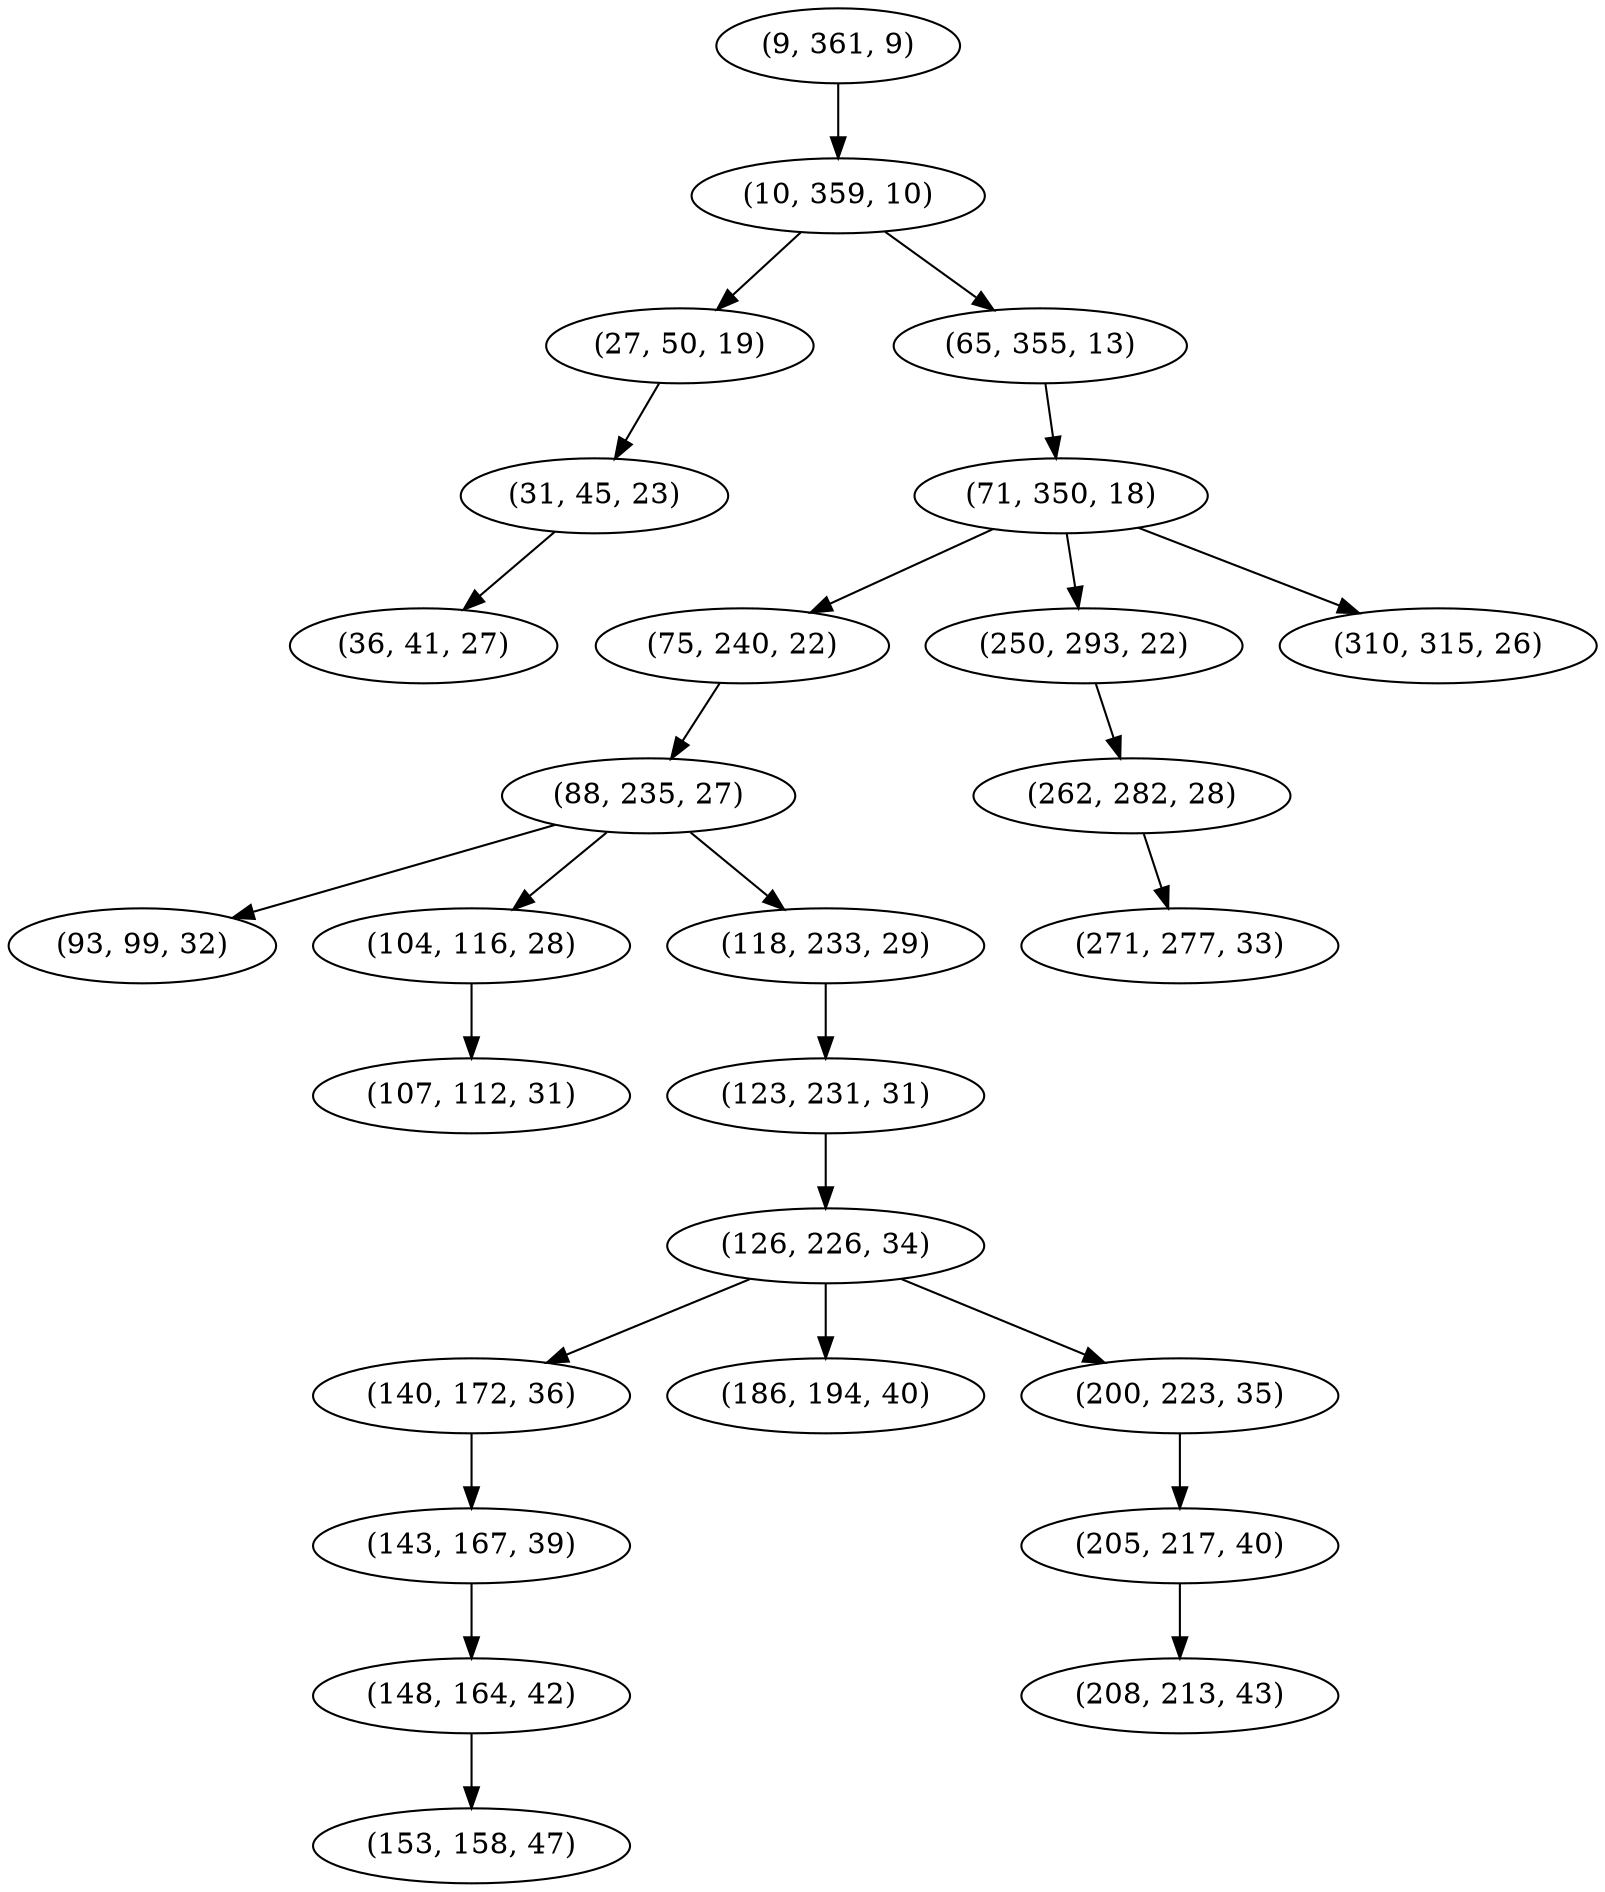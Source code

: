 digraph tree {
    "(9, 361, 9)";
    "(10, 359, 10)";
    "(27, 50, 19)";
    "(31, 45, 23)";
    "(36, 41, 27)";
    "(65, 355, 13)";
    "(71, 350, 18)";
    "(75, 240, 22)";
    "(88, 235, 27)";
    "(93, 99, 32)";
    "(104, 116, 28)";
    "(107, 112, 31)";
    "(118, 233, 29)";
    "(123, 231, 31)";
    "(126, 226, 34)";
    "(140, 172, 36)";
    "(143, 167, 39)";
    "(148, 164, 42)";
    "(153, 158, 47)";
    "(186, 194, 40)";
    "(200, 223, 35)";
    "(205, 217, 40)";
    "(208, 213, 43)";
    "(250, 293, 22)";
    "(262, 282, 28)";
    "(271, 277, 33)";
    "(310, 315, 26)";
    "(9, 361, 9)" -> "(10, 359, 10)";
    "(10, 359, 10)" -> "(27, 50, 19)";
    "(10, 359, 10)" -> "(65, 355, 13)";
    "(27, 50, 19)" -> "(31, 45, 23)";
    "(31, 45, 23)" -> "(36, 41, 27)";
    "(65, 355, 13)" -> "(71, 350, 18)";
    "(71, 350, 18)" -> "(75, 240, 22)";
    "(71, 350, 18)" -> "(250, 293, 22)";
    "(71, 350, 18)" -> "(310, 315, 26)";
    "(75, 240, 22)" -> "(88, 235, 27)";
    "(88, 235, 27)" -> "(93, 99, 32)";
    "(88, 235, 27)" -> "(104, 116, 28)";
    "(88, 235, 27)" -> "(118, 233, 29)";
    "(104, 116, 28)" -> "(107, 112, 31)";
    "(118, 233, 29)" -> "(123, 231, 31)";
    "(123, 231, 31)" -> "(126, 226, 34)";
    "(126, 226, 34)" -> "(140, 172, 36)";
    "(126, 226, 34)" -> "(186, 194, 40)";
    "(126, 226, 34)" -> "(200, 223, 35)";
    "(140, 172, 36)" -> "(143, 167, 39)";
    "(143, 167, 39)" -> "(148, 164, 42)";
    "(148, 164, 42)" -> "(153, 158, 47)";
    "(200, 223, 35)" -> "(205, 217, 40)";
    "(205, 217, 40)" -> "(208, 213, 43)";
    "(250, 293, 22)" -> "(262, 282, 28)";
    "(262, 282, 28)" -> "(271, 277, 33)";
}
